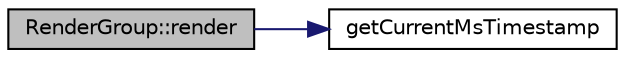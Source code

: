 digraph "RenderGroup::render"
{
  edge [fontname="Helvetica",fontsize="10",labelfontname="Helvetica",labelfontsize="10"];
  node [fontname="Helvetica",fontsize="10",shape=record];
  rankdir="LR";
  Node4 [label="RenderGroup::render",height=0.2,width=0.4,color="black", fillcolor="grey75", style="filled", fontcolor="black"];
  Node4 -> Node5 [color="midnightblue",fontsize="10",style="solid",fontname="Helvetica"];
  Node5 [label="getCurrentMsTimestamp",height=0.2,width=0.4,color="black", fillcolor="white", style="filled",URL="$tools_8h.html#a69a8d8c398f99883b5c1a22173d6b12f",tooltip="Utility function: returns current unix epoch timestamp in milliseconds. "];
}
